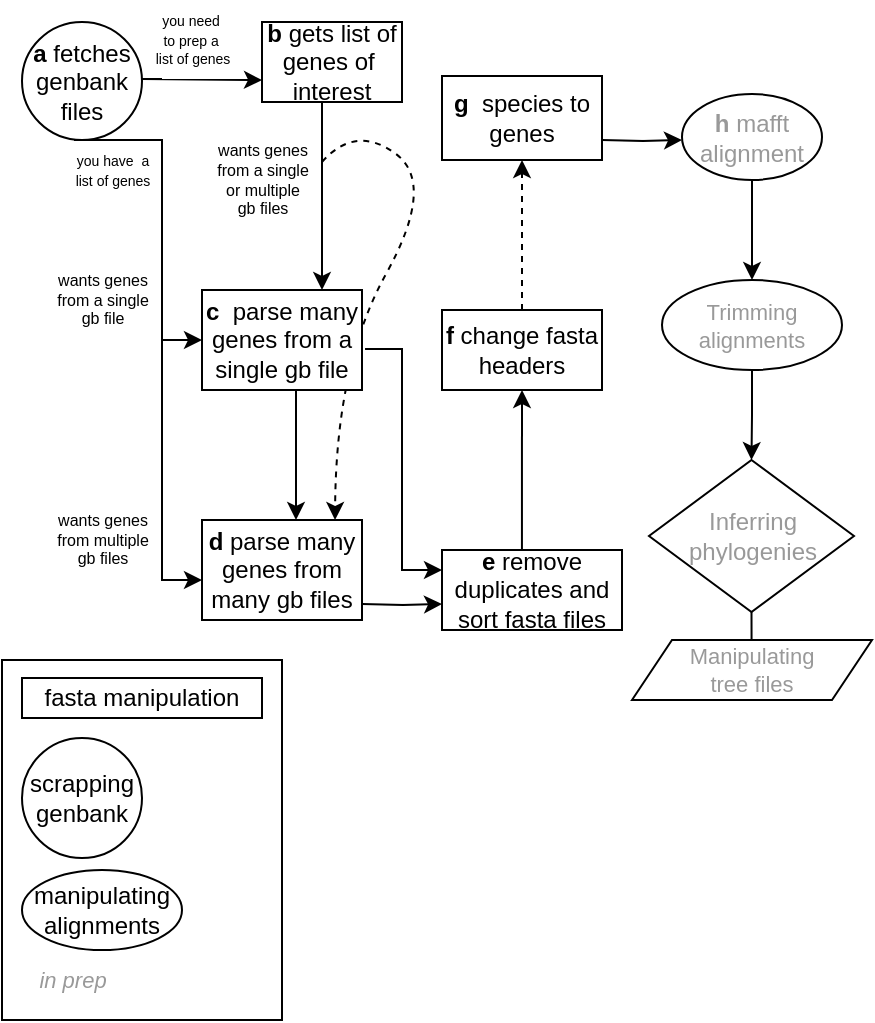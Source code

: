 <mxfile version="17.4.2" type="github">
  <diagram id="e-bQDIoTBRglEzwT6GFj" name="Page-1">
    <mxGraphModel dx="600" dy="368" grid="1" gridSize="10" guides="1" tooltips="1" connect="1" arrows="1" fold="1" page="1" pageScale="1" pageWidth="827" pageHeight="1169" math="0" shadow="0">
      <root>
        <mxCell id="0" />
        <mxCell id="1" parent="0" />
        <mxCell id="0RjmU188nlTSrciFuK4D-68" value="" style="rounded=0;whiteSpace=wrap;html=1;fontSize=11;fontColor=#999999;" vertex="1" parent="1">
          <mxGeometry x="160" y="460" width="140" height="180" as="geometry" />
        </mxCell>
        <mxCell id="0RjmU188nlTSrciFuK4D-52" value="" style="curved=1;endArrow=classic;html=1;rounded=0;fontSize=8;entryX=0.869;entryY=-0.04;entryDx=0;entryDy=0;entryPerimeter=0;dashed=1;exitX=0.983;exitY=0.32;exitDx=0;exitDy=0;exitPerimeter=0;" edge="1" parent="1">
          <mxGeometry width="50" height="50" relative="1" as="geometry">
            <mxPoint x="319.98" y="211" as="sourcePoint" />
            <mxPoint x="326.52" y="390" as="targetPoint" />
            <Array as="points">
              <mxPoint x="337" y="192" />
              <mxPoint x="377" y="222" />
              <mxPoint x="327" y="312" />
            </Array>
          </mxGeometry>
        </mxCell>
        <mxCell id="0RjmU188nlTSrciFuK4D-30" value="&lt;b&gt;a&lt;/b&gt; fetches genbank files" style="ellipse;whiteSpace=wrap;html=1;" vertex="1" parent="1">
          <mxGeometry x="170" y="141" width="60" height="59" as="geometry" />
        </mxCell>
        <mxCell id="0RjmU188nlTSrciFuK4D-32" value="&lt;b&gt;b&lt;/b&gt; gets list of genes of&amp;nbsp;&lt;br&gt;interest" style="rounded=0;whiteSpace=wrap;html=1;fontFamily=Helvetica;fontSize=12;fontColor=#000000;align=center;" vertex="1" parent="1">
          <mxGeometry x="290" y="141" width="70" height="40" as="geometry" />
        </mxCell>
        <mxCell id="0RjmU188nlTSrciFuK4D-33" value="" style="edgeStyle=orthogonalEdgeStyle;rounded=0;orthogonalLoop=1;jettySize=auto;html=1;endArrow=classic;endFill=1;" edge="1" parent="1">
          <mxGeometry relative="1" as="geometry">
            <mxPoint x="460" y="200" as="sourcePoint" />
            <mxPoint x="500" y="200" as="targetPoint" />
          </mxGeometry>
        </mxCell>
        <mxCell id="0RjmU188nlTSrciFuK4D-34" value="&lt;b&gt;g&lt;/b&gt; &amp;nbsp;species to genes" style="rounded=0;whiteSpace=wrap;html=1;fontFamily=Helvetica;fontSize=12;fontColor=#000000;align=center;" vertex="1" parent="1">
          <mxGeometry x="380" y="168" width="80" height="42" as="geometry" />
        </mxCell>
        <mxCell id="0RjmU188nlTSrciFuK4D-59" style="edgeStyle=orthogonalEdgeStyle;rounded=0;orthogonalLoop=1;jettySize=auto;html=1;exitX=0.5;exitY=1;exitDx=0;exitDy=0;fontColor=#999999;" edge="1" parent="1" source="0RjmU188nlTSrciFuK4D-35">
          <mxGeometry relative="1" as="geometry">
            <mxPoint x="535" y="270" as="targetPoint" />
          </mxGeometry>
        </mxCell>
        <mxCell id="0RjmU188nlTSrciFuK4D-35" value="&lt;b&gt;h&lt;/b&gt; mafft alignment" style="ellipse;whiteSpace=wrap;html=1;fontColor=#999999;" vertex="1" parent="1">
          <mxGeometry x="500" y="177" width="70" height="43" as="geometry" />
        </mxCell>
        <mxCell id="0RjmU188nlTSrciFuK4D-36" value="&lt;span style=&quot;font-size: 7px&quot;&gt;you have &amp;nbsp;a&lt;br&gt;list of&amp;nbsp;&lt;/span&gt;&lt;span style=&quot;font-size: 7px&quot;&gt;genes&lt;/span&gt;" style="text;html=1;align=center;verticalAlign=middle;resizable=0;points=[];autosize=1;strokeColor=none;fillColor=none;fontSize=8;" vertex="1" parent="1">
          <mxGeometry x="190" y="200" width="50" height="30" as="geometry" />
        </mxCell>
        <mxCell id="0RjmU188nlTSrciFuK4D-37" value="&lt;font style=&quot;font-size: 8px&quot;&gt;wants genes&lt;br&gt;from a single&lt;br&gt;or multiple &lt;br&gt;gb files&lt;/font&gt;" style="text;html=1;align=center;verticalAlign=middle;resizable=0;points=[];autosize=1;strokeColor=none;fillColor=none;fontSize=8;" vertex="1" parent="1">
          <mxGeometry x="260" y="195" width="60" height="50" as="geometry" />
        </mxCell>
        <mxCell id="0RjmU188nlTSrciFuK4D-38" value="&lt;b&gt;c&lt;/b&gt; &amp;nbsp;parse many genes from a single gb file" style="rounded=0;whiteSpace=wrap;html=1;fontFamily=Helvetica;fontSize=12;fontColor=#000000;align=center;" vertex="1" parent="1">
          <mxGeometry x="260" y="275" width="80" height="50" as="geometry" />
        </mxCell>
        <mxCell id="0RjmU188nlTSrciFuK4D-39" value="&lt;b&gt;f&lt;/b&gt; change fasta headers" style="rounded=0;whiteSpace=wrap;html=1;fontFamily=Helvetica;fontSize=12;fontColor=#000000;align=center;" vertex="1" parent="1">
          <mxGeometry x="380" y="285" width="80" height="40" as="geometry" />
        </mxCell>
        <mxCell id="0RjmU188nlTSrciFuK4D-40" value="&lt;font style=&quot;font-size: 8px&quot;&gt;wants genes&lt;br&gt;from a single&lt;br&gt;gb file&lt;/font&gt;" style="text;html=1;align=center;verticalAlign=middle;resizable=0;points=[];autosize=1;strokeColor=none;fillColor=none;fontSize=8;" vertex="1" parent="1">
          <mxGeometry x="180" y="260" width="60" height="40" as="geometry" />
        </mxCell>
        <mxCell id="0RjmU188nlTSrciFuK4D-41" value="" style="endArrow=classic;html=1;rounded=0;fontSize=8;" edge="1" parent="1">
          <mxGeometry width="50" height="50" relative="1" as="geometry">
            <mxPoint x="240" y="300" as="sourcePoint" />
            <mxPoint x="260" y="420" as="targetPoint" />
            <Array as="points">
              <mxPoint x="240" y="420" />
            </Array>
          </mxGeometry>
        </mxCell>
        <mxCell id="0RjmU188nlTSrciFuK4D-42" value="" style="endArrow=classic;html=1;rounded=0;fontSize=8;entryX=0.75;entryY=0;entryDx=0;entryDy=0;" edge="1" parent="1">
          <mxGeometry width="50" height="50" relative="1" as="geometry">
            <mxPoint x="307" y="325" as="sourcePoint" />
            <mxPoint x="307" y="390" as="targetPoint" />
          </mxGeometry>
        </mxCell>
        <mxCell id="0RjmU188nlTSrciFuK4D-43" value="&lt;b&gt;e&lt;/b&gt; remove duplicates and sort fasta files" style="rounded=0;whiteSpace=wrap;html=1;fontFamily=Helvetica;fontSize=12;fontColor=#000000;align=center;" vertex="1" parent="1">
          <mxGeometry x="380" y="405" width="90" height="40" as="geometry" />
        </mxCell>
        <mxCell id="0RjmU188nlTSrciFuK4D-44" value="&lt;b&gt;d&lt;/b&gt;&amp;nbsp;parse many genes from many gb files" style="rounded=0;whiteSpace=wrap;html=1;fontFamily=Helvetica;fontSize=12;fontColor=#000000;align=center;" vertex="1" parent="1">
          <mxGeometry x="260" y="390" width="80" height="50" as="geometry" />
        </mxCell>
        <mxCell id="0RjmU188nlTSrciFuK4D-45" value="&lt;font style=&quot;font-size: 8px&quot;&gt;wants genes&lt;br&gt;from multiple&lt;br&gt;gb files&lt;/font&gt;" style="text;html=1;align=center;verticalAlign=middle;resizable=0;points=[];autosize=1;strokeColor=none;fillColor=none;fontSize=8;" vertex="1" parent="1">
          <mxGeometry x="180" y="380" width="60" height="40" as="geometry" />
        </mxCell>
        <mxCell id="0RjmU188nlTSrciFuK4D-46" value="" style="edgeStyle=orthogonalEdgeStyle;rounded=0;orthogonalLoop=1;jettySize=auto;html=1;endArrow=classic;endFill=1;entryX=0;entryY=0.25;entryDx=0;entryDy=0;exitX=1.019;exitY=0.59;exitDx=0;exitDy=0;exitPerimeter=0;" edge="1" parent="1" source="0RjmU188nlTSrciFuK4D-38" target="0RjmU188nlTSrciFuK4D-43">
          <mxGeometry relative="1" as="geometry">
            <mxPoint x="285.858" y="185" as="targetPoint" />
          </mxGeometry>
        </mxCell>
        <mxCell id="0RjmU188nlTSrciFuK4D-47" value="" style="edgeStyle=none;rounded=0;orthogonalLoop=1;jettySize=auto;html=1;dashed=1;fontSize=8;exitX=0.5;exitY=0;exitDx=0;exitDy=0;" edge="1" parent="1" target="0RjmU188nlTSrciFuK4D-34" source="0RjmU188nlTSrciFuK4D-39">
          <mxGeometry relative="1" as="geometry">
            <mxPoint x="420" y="280" as="sourcePoint" />
          </mxGeometry>
        </mxCell>
        <mxCell id="0RjmU188nlTSrciFuK4D-48" style="edgeStyle=orthogonalEdgeStyle;rounded=0;orthogonalLoop=1;jettySize=auto;html=1;endArrow=classic;endFill=1;exitX=0.444;exitY=0.013;exitDx=0;exitDy=0;exitPerimeter=0;entryX=0.5;entryY=1;entryDx=0;entryDy=0;" edge="1" parent="1" source="0RjmU188nlTSrciFuK4D-43" target="0RjmU188nlTSrciFuK4D-39">
          <mxGeometry relative="1" as="geometry">
            <mxPoint x="300" y="230" as="targetPoint" />
          </mxGeometry>
        </mxCell>
        <mxCell id="0RjmU188nlTSrciFuK4D-49" value="" style="edgeStyle=orthogonalEdgeStyle;rounded=0;orthogonalLoop=1;jettySize=auto;html=1;endArrow=classic;endFill=1;" edge="1" parent="1">
          <mxGeometry relative="1" as="geometry">
            <mxPoint x="340" y="432" as="sourcePoint" />
            <mxPoint x="380" y="432" as="targetPoint" />
          </mxGeometry>
        </mxCell>
        <mxCell id="0RjmU188nlTSrciFuK4D-50" value="" style="edgeStyle=orthogonalEdgeStyle;rounded=0;orthogonalLoop=1;jettySize=auto;html=1;" edge="1" parent="1">
          <mxGeometry relative="1" as="geometry">
            <mxPoint x="240" y="169.5" as="sourcePoint" />
            <mxPoint x="290" y="170" as="targetPoint" />
            <Array as="points">
              <mxPoint x="230" y="169.5" />
            </Array>
          </mxGeometry>
        </mxCell>
        <mxCell id="0RjmU188nlTSrciFuK4D-51" value="" style="edgeStyle=orthogonalEdgeStyle;rounded=0;orthogonalLoop=1;jettySize=auto;html=1;entryX=0;entryY=0.5;entryDx=0;entryDy=0;" edge="1" parent="1">
          <mxGeometry relative="1" as="geometry">
            <mxPoint x="196" y="200" as="sourcePoint" />
            <mxPoint x="260" y="300" as="targetPoint" />
            <Array as="points">
              <mxPoint x="240" y="200" />
              <mxPoint x="240" y="300" />
            </Array>
          </mxGeometry>
        </mxCell>
        <mxCell id="0RjmU188nlTSrciFuK4D-53" value="" style="endArrow=classic;html=1;rounded=0;fontSize=8;entryX=0.75;entryY=0;entryDx=0;entryDy=0;" edge="1" parent="1">
          <mxGeometry width="50" height="50" relative="1" as="geometry">
            <mxPoint x="320" y="181" as="sourcePoint" />
            <mxPoint x="320" y="275" as="targetPoint" />
          </mxGeometry>
        </mxCell>
        <mxCell id="0RjmU188nlTSrciFuK4D-54" value="&lt;span style=&quot;font-size: 7px&quot;&gt;you need&amp;nbsp;&lt;/span&gt;&lt;br style=&quot;font-size: 7px&quot;&gt;&lt;span style=&quot;font-size: 7px&quot;&gt;to prep a&amp;nbsp;&lt;/span&gt;&lt;br style=&quot;font-size: 7px&quot;&gt;&lt;span style=&quot;font-size: 7px&quot;&gt;list of genes&lt;/span&gt;" style="text;html=1;align=center;verticalAlign=middle;resizable=0;points=[];autosize=1;strokeColor=none;fillColor=none;fontSize=8;" vertex="1" parent="1">
          <mxGeometry x="230" y="130" width="50" height="40" as="geometry" />
        </mxCell>
        <mxCell id="0RjmU188nlTSrciFuK4D-55" value="fasta manipulation" style="rounded=0;whiteSpace=wrap;html=1;" vertex="1" parent="1">
          <mxGeometry x="170" y="469" width="120" height="20" as="geometry" />
        </mxCell>
        <mxCell id="0RjmU188nlTSrciFuK4D-56" value="scrapping&lt;br&gt;genbank" style="ellipse;whiteSpace=wrap;html=1;aspect=fixed;" vertex="1" parent="1">
          <mxGeometry x="170" y="499" width="60" height="60" as="geometry" />
        </mxCell>
        <mxCell id="0RjmU188nlTSrciFuK4D-57" value="manipulating alignments" style="ellipse;whiteSpace=wrap;html=1;" vertex="1" parent="1">
          <mxGeometry x="170" y="565" width="80" height="40" as="geometry" />
        </mxCell>
        <mxCell id="0RjmU188nlTSrciFuK4D-62" style="edgeStyle=orthogonalEdgeStyle;rounded=0;orthogonalLoop=1;jettySize=auto;html=1;exitX=0.5;exitY=1;exitDx=0;exitDy=0;fontSize=11;fontColor=#999999;" edge="1" parent="1" source="0RjmU188nlTSrciFuK4D-60" target="0RjmU188nlTSrciFuK4D-65">
          <mxGeometry relative="1" as="geometry">
            <mxPoint x="535" y="480" as="targetPoint" />
          </mxGeometry>
        </mxCell>
        <mxCell id="0RjmU188nlTSrciFuK4D-60" value="Inferring&lt;br&gt;phylogenies" style="rhombus;whiteSpace=wrap;html=1;fontColor=#999999;" vertex="1" parent="1">
          <mxGeometry x="483.5" y="360" width="102.5" height="76" as="geometry" />
        </mxCell>
        <mxCell id="0RjmU188nlTSrciFuK4D-64" style="edgeStyle=orthogonalEdgeStyle;rounded=0;orthogonalLoop=1;jettySize=auto;html=1;entryX=0.5;entryY=0;entryDx=0;entryDy=0;fontSize=11;fontColor=#999999;" edge="1" parent="1" source="0RjmU188nlTSrciFuK4D-63" target="0RjmU188nlTSrciFuK4D-60">
          <mxGeometry relative="1" as="geometry" />
        </mxCell>
        <mxCell id="0RjmU188nlTSrciFuK4D-63" value="Trimming alignments" style="ellipse;whiteSpace=wrap;html=1;fontSize=11;fontColor=#999999;" vertex="1" parent="1">
          <mxGeometry x="490" y="270" width="90" height="45" as="geometry" />
        </mxCell>
        <mxCell id="0RjmU188nlTSrciFuK4D-65" value="Manipulating&lt;br&gt;tree files" style="shape=parallelogram;perimeter=parallelogramPerimeter;whiteSpace=wrap;html=1;fixedSize=1;fontSize=11;fontColor=#999999;" vertex="1" parent="1">
          <mxGeometry x="475" y="450" width="120" height="30" as="geometry" />
        </mxCell>
        <mxCell id="0RjmU188nlTSrciFuK4D-66" value="&lt;i&gt;in prep&lt;/i&gt;" style="text;html=1;align=center;verticalAlign=middle;resizable=0;points=[];autosize=1;strokeColor=none;fillColor=none;fontSize=11;fontColor=#999999;" vertex="1" parent="1">
          <mxGeometry x="170" y="610" width="50" height="20" as="geometry" />
        </mxCell>
      </root>
    </mxGraphModel>
  </diagram>
</mxfile>
